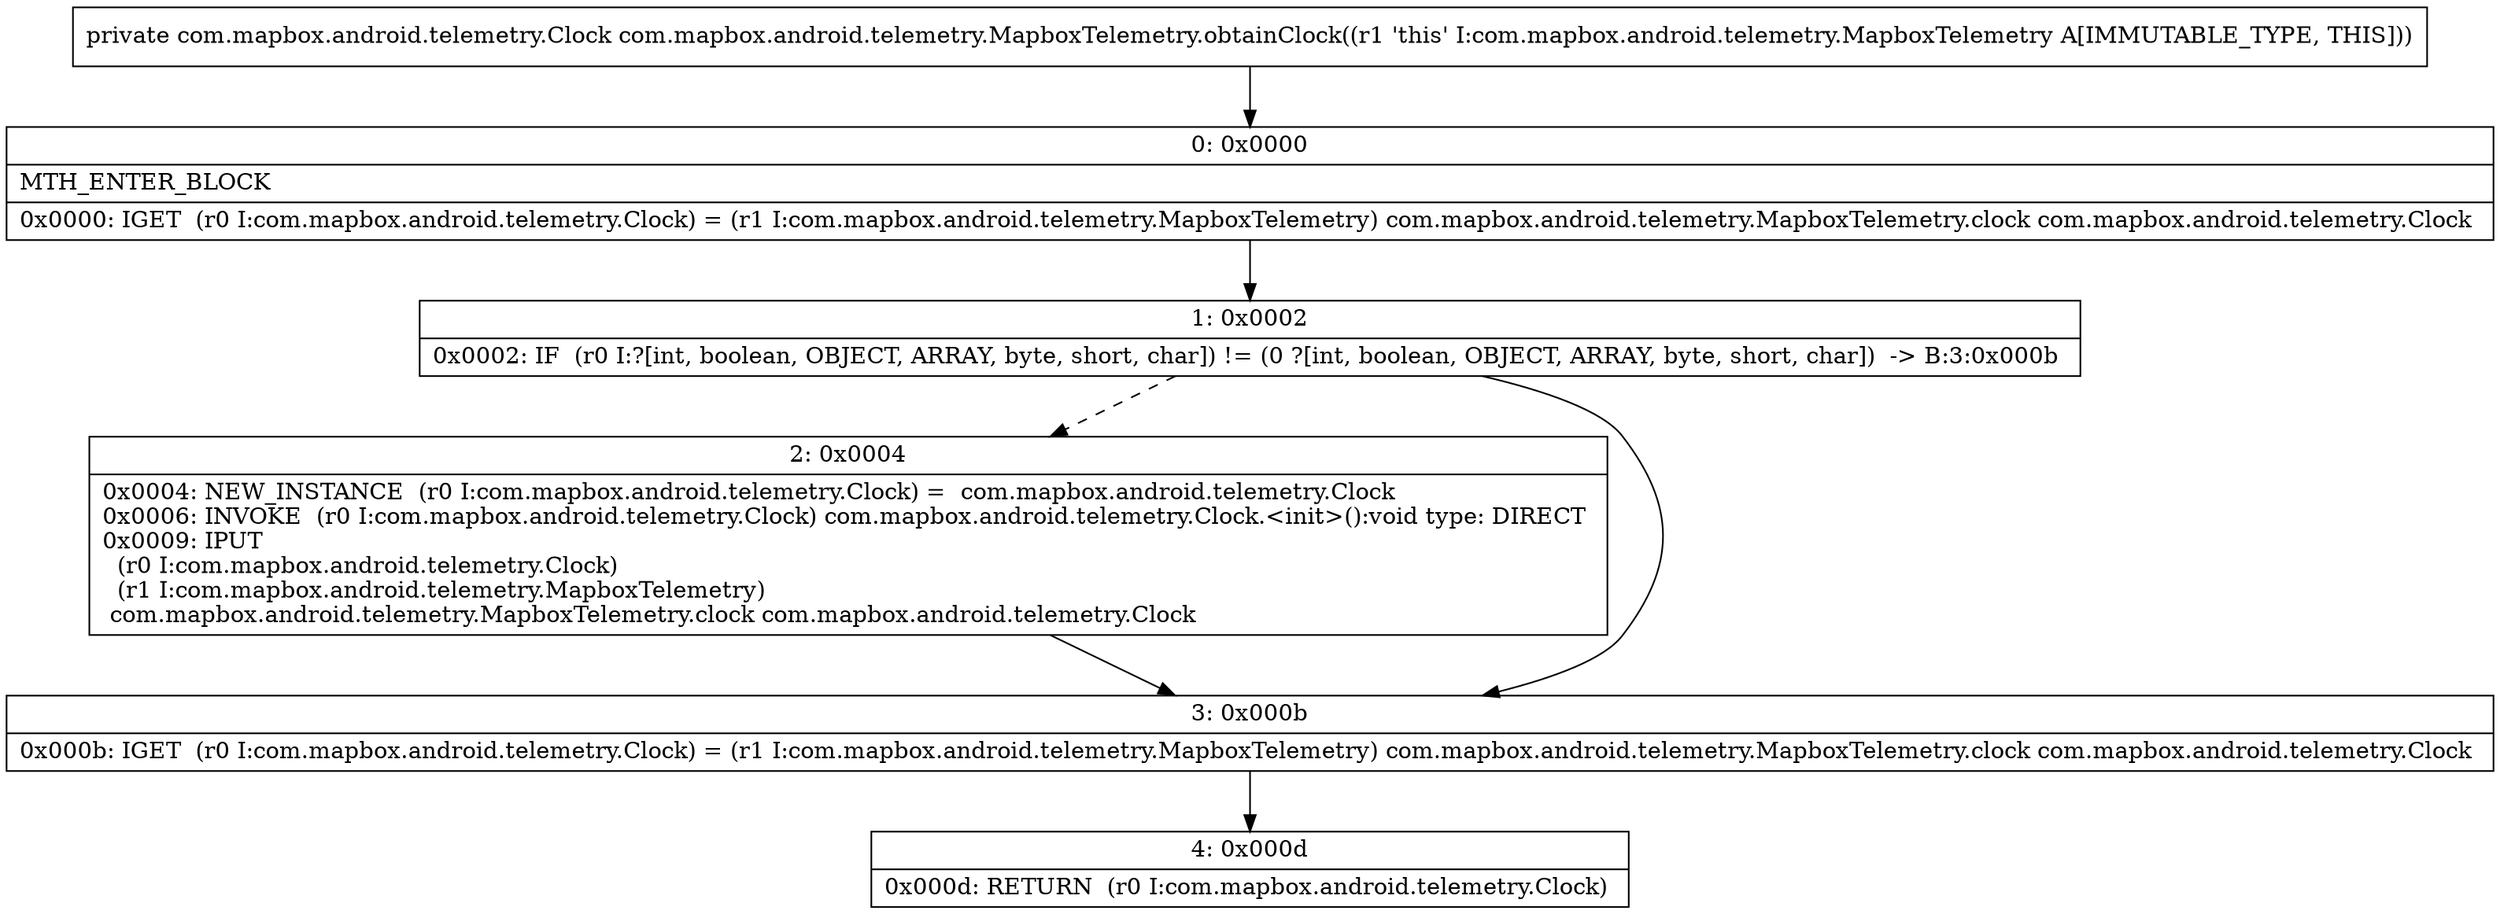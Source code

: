 digraph "CFG forcom.mapbox.android.telemetry.MapboxTelemetry.obtainClock()Lcom\/mapbox\/android\/telemetry\/Clock;" {
Node_0 [shape=record,label="{0\:\ 0x0000|MTH_ENTER_BLOCK\l|0x0000: IGET  (r0 I:com.mapbox.android.telemetry.Clock) = (r1 I:com.mapbox.android.telemetry.MapboxTelemetry) com.mapbox.android.telemetry.MapboxTelemetry.clock com.mapbox.android.telemetry.Clock \l}"];
Node_1 [shape=record,label="{1\:\ 0x0002|0x0002: IF  (r0 I:?[int, boolean, OBJECT, ARRAY, byte, short, char]) != (0 ?[int, boolean, OBJECT, ARRAY, byte, short, char])  \-\> B:3:0x000b \l}"];
Node_2 [shape=record,label="{2\:\ 0x0004|0x0004: NEW_INSTANCE  (r0 I:com.mapbox.android.telemetry.Clock) =  com.mapbox.android.telemetry.Clock \l0x0006: INVOKE  (r0 I:com.mapbox.android.telemetry.Clock) com.mapbox.android.telemetry.Clock.\<init\>():void type: DIRECT \l0x0009: IPUT  \l  (r0 I:com.mapbox.android.telemetry.Clock)\l  (r1 I:com.mapbox.android.telemetry.MapboxTelemetry)\l com.mapbox.android.telemetry.MapboxTelemetry.clock com.mapbox.android.telemetry.Clock \l}"];
Node_3 [shape=record,label="{3\:\ 0x000b|0x000b: IGET  (r0 I:com.mapbox.android.telemetry.Clock) = (r1 I:com.mapbox.android.telemetry.MapboxTelemetry) com.mapbox.android.telemetry.MapboxTelemetry.clock com.mapbox.android.telemetry.Clock \l}"];
Node_4 [shape=record,label="{4\:\ 0x000d|0x000d: RETURN  (r0 I:com.mapbox.android.telemetry.Clock) \l}"];
MethodNode[shape=record,label="{private com.mapbox.android.telemetry.Clock com.mapbox.android.telemetry.MapboxTelemetry.obtainClock((r1 'this' I:com.mapbox.android.telemetry.MapboxTelemetry A[IMMUTABLE_TYPE, THIS])) }"];
MethodNode -> Node_0;
Node_0 -> Node_1;
Node_1 -> Node_2[style=dashed];
Node_1 -> Node_3;
Node_2 -> Node_3;
Node_3 -> Node_4;
}

